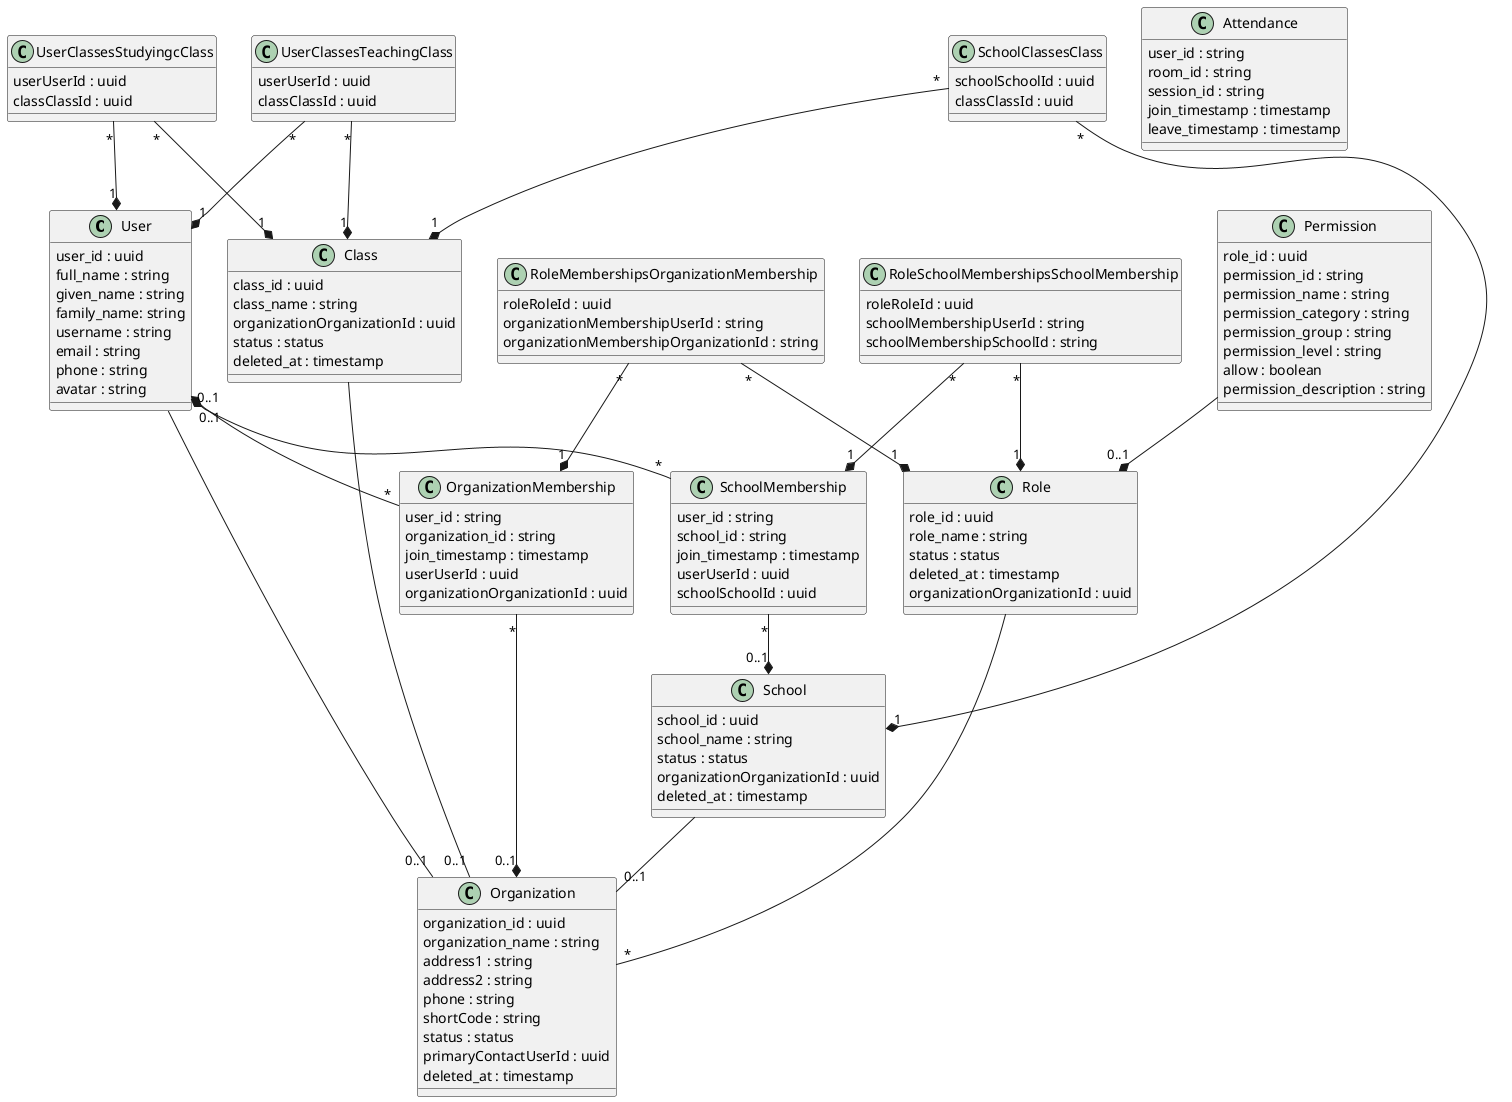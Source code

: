 @startuml
class User {
  user_id : uuid
  full_name : string
  given_name : string
  family_name: string
  username : string
  email : string
  phone : string
  avatar : string
}

class Class {
  class_id : uuid
  class_name : string
  organizationOrganizationId : uuid
  status : status
  deleted_at : timestamp
}

class Organization {
  organization_id : uuid
  organization_name : string
  address1 : string
  address2 : string
  phone : string
  shortCode : string
  status : status
  primaryContactUserId : uuid
  deleted_at : timestamp
}

class OrganizationMembership {
  user_id : string
  organization_id : string
  join_timestamp : timestamp
  userUserId : uuid
  organizationOrganizationId : uuid
}

class Permission {
  role_id : uuid
  permission_id : string
  permission_name : string
  permission_category : string
  permission_group : string
  permission_level : string
  allow : boolean
  permission_description : string
}

class Role {
  role_id : uuid
  role_name : string
  status : status
  deleted_at : timestamp
  organizationOrganizationId : uuid
}

class School {
  school_id : uuid
  school_name : string
  status : status
  organizationOrganizationId : uuid
  deleted_at : timestamp
}

class SchoolMembership {
  user_id : string
  school_id : string
  join_timestamp : timestamp
  userUserId : uuid
  schoolSchoolId : uuid
}

class Attendance {
  user_id : string
  room_id : string
  session_id : string
  join_timestamp : timestamp
  leave_timestamp : timestamp
}

class RoleMembershipsOrganizationMembership {
  roleRoleId : uuid
  organizationMembershipUserId : string
  organizationMembershipOrganizationId : string
}

class RoleSchoolMembershipsSchoolMembership {
  roleRoleId : uuid
  schoolMembershipUserId : string
  schoolMembershipSchoolId : string
}

class UserClassesStudyingcClass {
  userUserId : uuid
  classClassId : uuid
}

class UserClassesTeachingClass {
  userUserId : uuid
  classClassId : uuid
}

class SchoolClassesClass {
  schoolSchoolId : uuid
  classClassId : uuid
}

Role -- "*" Organization
User -- "0..1" Organization
User "0..1" *-- "*" OrganizationMembership
OrganizationMembership "*" --* "0..1" Organization
Class -- "0..1" Organization
Permission --* "0..1" Role
School -- "0..1" Organization
User "0..1" *-- "*" SchoolMembership
SchoolMembership "*" --* "0..1" School
RoleMembershipsOrganizationMembership "*" --* "1" Role
RoleMembershipsOrganizationMembership "*" --* "1" OrganizationMembership
RoleSchoolMembershipsSchoolMembership "*" --* "1" Role
RoleSchoolMembershipsSchoolMembership "*" --* "1" SchoolMembership
UserClassesStudyingcClass "*" --* "1" User
UserClassesStudyingcClass "*" --* "1" Class
UserClassesTeachingClass "*" --* "1" User
UserClassesTeachingClass "*" --* "1" Class
SchoolClassesClass "*" --* "1" School
SchoolClassesClass "*" --* "1" Class

@enduml

